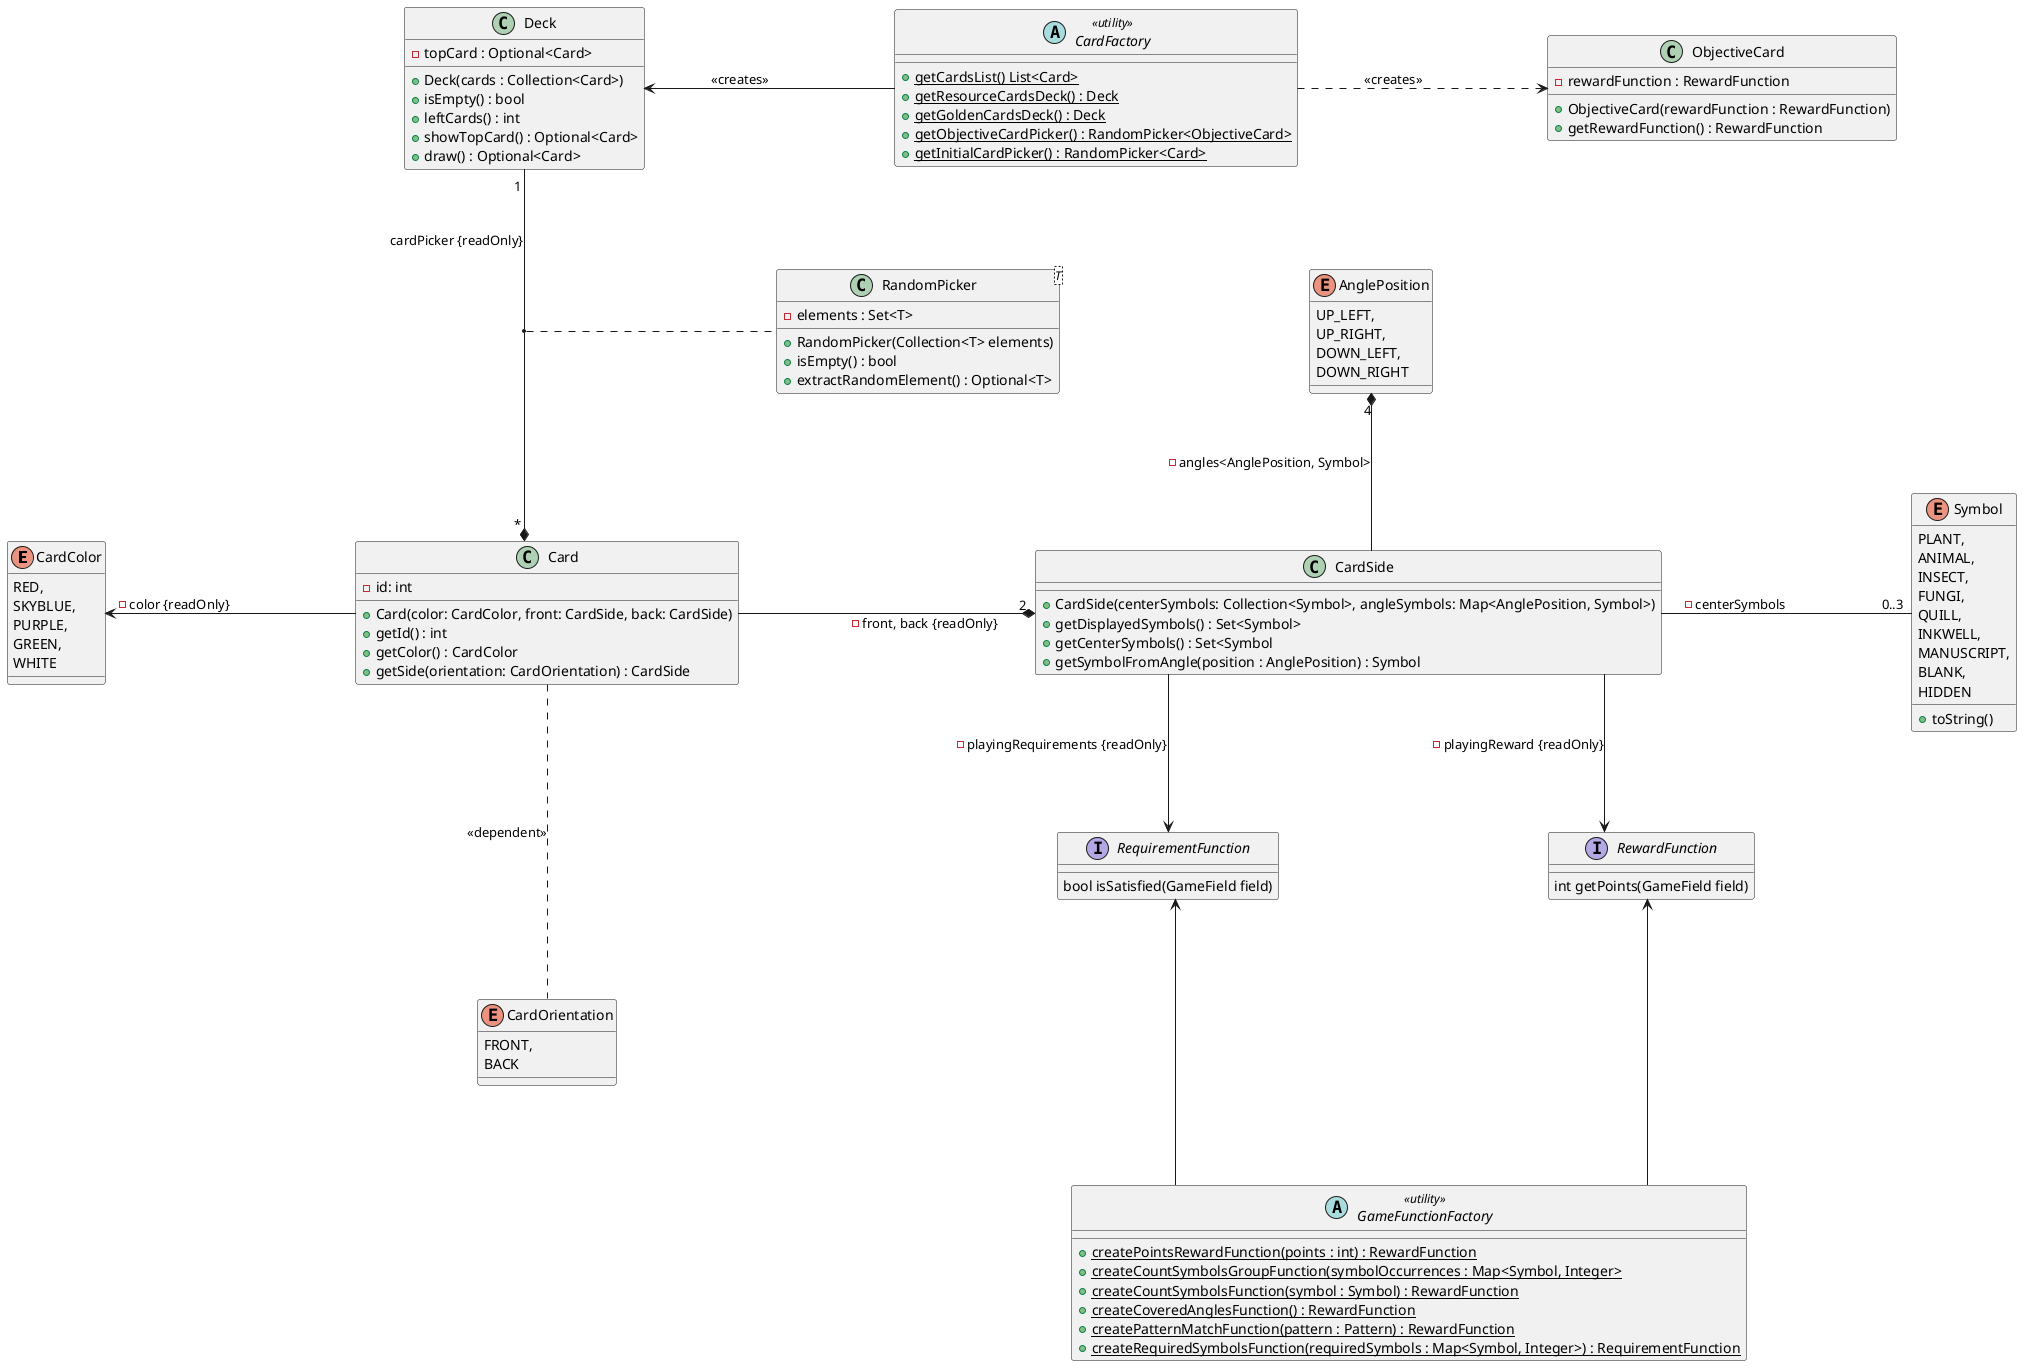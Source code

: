 @startuml
skinparam linetype ortho
skinparam nodesep 250
skinparam ranksep 100
!startsub CARDS

enum CardColor {
    RED,
    SKYBLUE,
    PURPLE,
    GREEN,
    WHITE
}

enum Symbol{
    PLANT,
    ANIMAL,
    INSECT,
    FUNGI,
    QUILL,
    INKWELL,
    MANUSCRIPT,
    BLANK,
    HIDDEN
    + toString()
}

enum AnglePosition {
    UP_LEFT,
    UP_RIGHT,
    DOWN_LEFT,
    DOWN_RIGHT
}

enum CardOrientation{
    FRONT,
    BACK
}

class Card {
    -id: int
    +Card(color: CardColor, front: CardSide, back: CardSide)
    +getId() : int
    +getColor() : CardColor
    +getSide(orientation: CardOrientation) : CardSide
}

class CardSide {
    + CardSide(centerSymbols: Collection<Symbol>, angleSymbols: Map<AnglePosition, Symbol>)
    + getDisplayedSymbols() : Set<Symbol>
    + getCenterSymbols() : Set<Symbol
    + getSymbolFromAngle(position : AnglePosition) : Symbol
}

class RandomPicker <T>{
    - elements : Set<T>
    + RandomPicker(Collection<T> elements)
    + isEmpty() : bool
    + extractRandomElement() : Optional<T>
}

class ObjectiveCard {
    - rewardFunction : RewardFunction
    +ObjectiveCard(rewardFunction : RewardFunction)
    +getRewardFunction() : RewardFunction
}

class Deck{
    - topCard : Optional<Card>
    + Deck(cards : Collection<Card>)
    + isEmpty() : bool
    + leftCards() : int
    + showTopCard() : Optional<Card>
    + draw() : Optional<Card>
}



Deck "1 " --* "*" Card : - cardPicker {readOnly}
(Deck, Card) .. RandomPicker

Card  -r-* "2" CardSide : - front, back {readOnly}
Card  -l-> CardColor : - color {readOnly}
Card  -d.. CardOrientation : <<dependent>>

CardSide --> RequirementFunction : - playingRequirements {readOnly}
CardSide --> RewardFunction : - playingReward {readOnly}
CardSide -r- "0..3" Symbol : -centerSymbols
CardSide -u-* "4" AnglePosition : - angles<AnglePosition, Symbol>
!endsub
!startsub FUNCTIONS
'Consider making Map<Symbol, Integer> an object with Stream interface
abstract class GameFunctionFactory <<utility>> {
    + createPointsRewardFunction(points : int) : RewardFunction {static}
    + createCountSymbolsGroupFunction(symbolOccurrences : Map<Symbol, Integer> {static}
    + createCountSymbolsFunction(symbol : Symbol) : RewardFunction {static}
    + createCoveredAnglesFunction() : RewardFunction {static}
    + createPatternMatchFunction(pattern : Pattern) : RewardFunction {static}
    + createRequiredSymbolsFunction(requiredSymbols : Map<Symbol, Integer>) : RequirementFunction {static}
}

interface RewardFunction {
    int getPoints(GameField field)
}

interface RequirementFunction {
    bool isSatisfied(GameField field)
}

GameFunctionFactory -u--> RewardFunction
GameFunctionFactory -u--> RequirementFunction
abstract class CardFactory <<utility>>{
    + getCardsList() List<Card> {static}
    + getResourceCardsDeck() : Deck {static}
    + getGoldenCardsDeck() : Deck {static}
    + getObjectiveCardPicker() : RandomPicker<ObjectiveCard> {static}
    + getInitialCardPicker() : RandomPicker<Card> {static}
}

!endsub
CardFactory -l-> Deck : <<creates>>
CardFactory -r..> ObjectiveCard : <<creates>>

@enduml